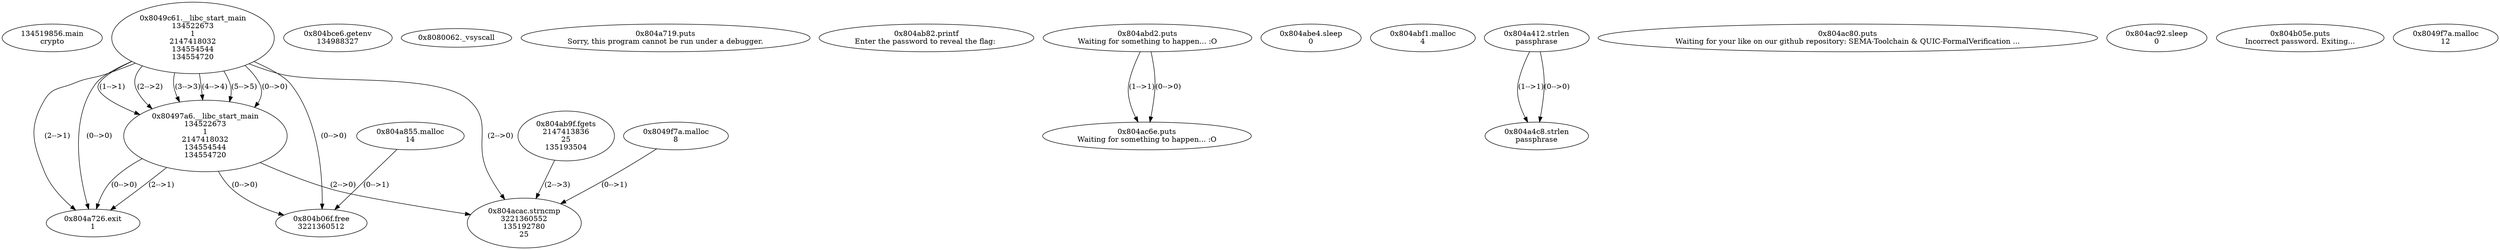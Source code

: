 // Global SCDG with merge call
digraph {
	0 [label="134519856.main
crypto"]
	1 [label="0x8049c61.__libc_start_main
134522673
1
2147418032
134554544
134554720"]
	2 [label="0x804bce6.getenv
134988327"]
	3 [label="0x80497a6.__libc_start_main
134522673
1
2147418032
134554544
134554720"]
	1 -> 3 [label="(1-->1)"]
	1 -> 3 [label="(2-->2)"]
	1 -> 3 [label="(3-->3)"]
	1 -> 3 [label="(4-->4)"]
	1 -> 3 [label="(5-->5)"]
	1 -> 3 [label="(0-->0)"]
	4 [label="0x8080062._vsyscall
"]
	5 [label="0x804a719.puts
Sorry, this program cannot be run under a debugger."]
	6 [label="0x804a726.exit
1"]
	1 -> 6 [label="(2-->1)"]
	3 -> 6 [label="(2-->1)"]
	1 -> 6 [label="(0-->0)"]
	3 -> 6 [label="(0-->0)"]
	7 [label="0x804a855.malloc
14"]
	8 [label="0x804ab82.printf
Enter the password to reveal the flag: "]
	9 [label="0x804ab9f.fgets
2147413836
25
135193504"]
	10 [label="0x804abd2.puts
Waiting for something to happen... :O"]
	11 [label="0x804abe4.sleep
0"]
	12 [label="0x804abf1.malloc
4"]
	13 [label="0x8049f7a.malloc
8"]
	14 [label="0x804a412.strlen
passphrase"]
	15 [label="0x804a4c8.strlen
passphrase"]
	14 -> 15 [label="(1-->1)"]
	14 -> 15 [label="(0-->0)"]
	16 [label="0x804ac6e.puts
Waiting for something to happen... :O"]
	10 -> 16 [label="(1-->1)"]
	10 -> 16 [label="(0-->0)"]
	17 [label="0x804ac80.puts
Waiting for your like on our github repository: SEMA-Toolchain & QUIC-FormalVerification ..."]
	18 [label="0x804ac92.sleep
0"]
	19 [label="0x804acac.strncmp
3221360552
135192780
25"]
	13 -> 19 [label="(0-->1)"]
	9 -> 19 [label="(2-->3)"]
	1 -> 19 [label="(2-->0)"]
	3 -> 19 [label="(2-->0)"]
	20 [label="0x804b05e.puts
Incorrect password. Exiting..."]
	21 [label="0x804b06f.free
3221360512"]
	7 -> 21 [label="(0-->1)"]
	1 -> 21 [label="(0-->0)"]
	3 -> 21 [label="(0-->0)"]
	22 [label="0x8049f7a.malloc
12"]
}
